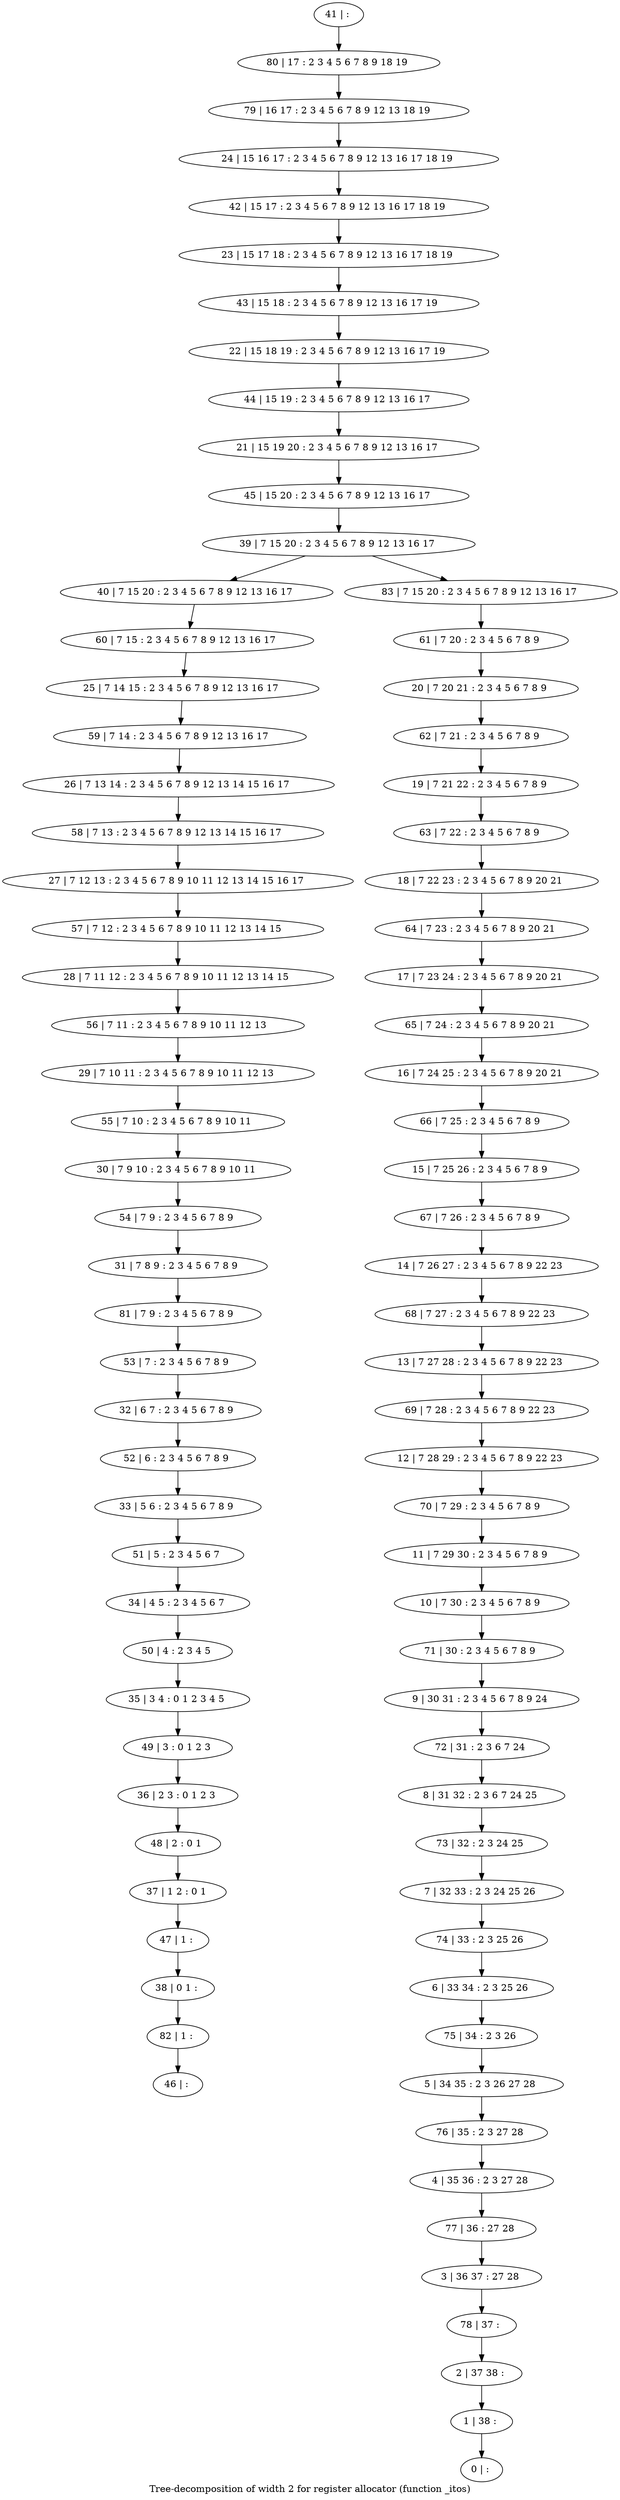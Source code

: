 digraph G {
graph [label="Tree-decomposition of width 2 for register allocator (function _itos)"]
0[label="0 | : "];
1[label="1 | 38 : "];
2[label="2 | 37 38 : "];
3[label="3 | 36 37 : 27 28 "];
4[label="4 | 35 36 : 2 3 27 28 "];
5[label="5 | 34 35 : 2 3 26 27 28 "];
6[label="6 | 33 34 : 2 3 25 26 "];
7[label="7 | 32 33 : 2 3 24 25 26 "];
8[label="8 | 31 32 : 2 3 6 7 24 25 "];
9[label="9 | 30 31 : 2 3 4 5 6 7 8 9 24 "];
10[label="10 | 7 30 : 2 3 4 5 6 7 8 9 "];
11[label="11 | 7 29 30 : 2 3 4 5 6 7 8 9 "];
12[label="12 | 7 28 29 : 2 3 4 5 6 7 8 9 22 23 "];
13[label="13 | 7 27 28 : 2 3 4 5 6 7 8 9 22 23 "];
14[label="14 | 7 26 27 : 2 3 4 5 6 7 8 9 22 23 "];
15[label="15 | 7 25 26 : 2 3 4 5 6 7 8 9 "];
16[label="16 | 7 24 25 : 2 3 4 5 6 7 8 9 20 21 "];
17[label="17 | 7 23 24 : 2 3 4 5 6 7 8 9 20 21 "];
18[label="18 | 7 22 23 : 2 3 4 5 6 7 8 9 20 21 "];
19[label="19 | 7 21 22 : 2 3 4 5 6 7 8 9 "];
20[label="20 | 7 20 21 : 2 3 4 5 6 7 8 9 "];
21[label="21 | 15 19 20 : 2 3 4 5 6 7 8 9 12 13 16 17 "];
22[label="22 | 15 18 19 : 2 3 4 5 6 7 8 9 12 13 16 17 19 "];
23[label="23 | 15 17 18 : 2 3 4 5 6 7 8 9 12 13 16 17 18 19 "];
24[label="24 | 15 16 17 : 2 3 4 5 6 7 8 9 12 13 16 17 18 19 "];
25[label="25 | 7 14 15 : 2 3 4 5 6 7 8 9 12 13 16 17 "];
26[label="26 | 7 13 14 : 2 3 4 5 6 7 8 9 12 13 14 15 16 17 "];
27[label="27 | 7 12 13 : 2 3 4 5 6 7 8 9 10 11 12 13 14 15 16 17 "];
28[label="28 | 7 11 12 : 2 3 4 5 6 7 8 9 10 11 12 13 14 15 "];
29[label="29 | 7 10 11 : 2 3 4 5 6 7 8 9 10 11 12 13 "];
30[label="30 | 7 9 10 : 2 3 4 5 6 7 8 9 10 11 "];
31[label="31 | 7 8 9 : 2 3 4 5 6 7 8 9 "];
32[label="32 | 6 7 : 2 3 4 5 6 7 8 9 "];
33[label="33 | 5 6 : 2 3 4 5 6 7 8 9 "];
34[label="34 | 4 5 : 2 3 4 5 6 7 "];
35[label="35 | 3 4 : 0 1 2 3 4 5 "];
36[label="36 | 2 3 : 0 1 2 3 "];
37[label="37 | 1 2 : 0 1 "];
38[label="38 | 0 1 : "];
39[label="39 | 7 15 20 : 2 3 4 5 6 7 8 9 12 13 16 17 "];
40[label="40 | 7 15 20 : 2 3 4 5 6 7 8 9 12 13 16 17 "];
41[label="41 | : "];
42[label="42 | 15 17 : 2 3 4 5 6 7 8 9 12 13 16 17 18 19 "];
43[label="43 | 15 18 : 2 3 4 5 6 7 8 9 12 13 16 17 19 "];
44[label="44 | 15 19 : 2 3 4 5 6 7 8 9 12 13 16 17 "];
45[label="45 | 15 20 : 2 3 4 5 6 7 8 9 12 13 16 17 "];
46[label="46 | : "];
47[label="47 | 1 : "];
48[label="48 | 2 : 0 1 "];
49[label="49 | 3 : 0 1 2 3 "];
50[label="50 | 4 : 2 3 4 5 "];
51[label="51 | 5 : 2 3 4 5 6 7 "];
52[label="52 | 6 : 2 3 4 5 6 7 8 9 "];
53[label="53 | 7 : 2 3 4 5 6 7 8 9 "];
54[label="54 | 7 9 : 2 3 4 5 6 7 8 9 "];
55[label="55 | 7 10 : 2 3 4 5 6 7 8 9 10 11 "];
56[label="56 | 7 11 : 2 3 4 5 6 7 8 9 10 11 12 13 "];
57[label="57 | 7 12 : 2 3 4 5 6 7 8 9 10 11 12 13 14 15 "];
58[label="58 | 7 13 : 2 3 4 5 6 7 8 9 12 13 14 15 16 17 "];
59[label="59 | 7 14 : 2 3 4 5 6 7 8 9 12 13 16 17 "];
60[label="60 | 7 15 : 2 3 4 5 6 7 8 9 12 13 16 17 "];
61[label="61 | 7 20 : 2 3 4 5 6 7 8 9 "];
62[label="62 | 7 21 : 2 3 4 5 6 7 8 9 "];
63[label="63 | 7 22 : 2 3 4 5 6 7 8 9 "];
64[label="64 | 7 23 : 2 3 4 5 6 7 8 9 20 21 "];
65[label="65 | 7 24 : 2 3 4 5 6 7 8 9 20 21 "];
66[label="66 | 7 25 : 2 3 4 5 6 7 8 9 "];
67[label="67 | 7 26 : 2 3 4 5 6 7 8 9 "];
68[label="68 | 7 27 : 2 3 4 5 6 7 8 9 22 23 "];
69[label="69 | 7 28 : 2 3 4 5 6 7 8 9 22 23 "];
70[label="70 | 7 29 : 2 3 4 5 6 7 8 9 "];
71[label="71 | 30 : 2 3 4 5 6 7 8 9 "];
72[label="72 | 31 : 2 3 6 7 24 "];
73[label="73 | 32 : 2 3 24 25 "];
74[label="74 | 33 : 2 3 25 26 "];
75[label="75 | 34 : 2 3 26 "];
76[label="76 | 35 : 2 3 27 28 "];
77[label="77 | 36 : 27 28 "];
78[label="78 | 37 : "];
79[label="79 | 16 17 : 2 3 4 5 6 7 8 9 12 13 18 19 "];
80[label="80 | 17 : 2 3 4 5 6 7 8 9 18 19 "];
81[label="81 | 7 9 : 2 3 4 5 6 7 8 9 "];
82[label="82 | 1 : "];
83[label="83 | 7 15 20 : 2 3 4 5 6 7 8 9 12 13 16 17 "];
47->38 ;
37->47 ;
48->37 ;
36->48 ;
49->36 ;
35->49 ;
50->35 ;
34->50 ;
51->34 ;
33->51 ;
52->33 ;
32->52 ;
53->32 ;
54->31 ;
30->54 ;
55->30 ;
29->55 ;
56->29 ;
28->56 ;
57->28 ;
27->57 ;
58->27 ;
26->58 ;
59->26 ;
25->59 ;
60->25 ;
40->60 ;
81->53 ;
31->81 ;
82->46 ;
38->82 ;
41->80 ;
80->79 ;
79->24 ;
24->42 ;
42->23 ;
23->43 ;
43->22 ;
22->44 ;
44->21 ;
21->45 ;
45->39 ;
61->20 ;
20->62 ;
62->19 ;
19->63 ;
63->18 ;
18->64 ;
64->17 ;
17->65 ;
65->16 ;
16->66 ;
66->15 ;
15->67 ;
67->14 ;
14->68 ;
68->13 ;
13->69 ;
69->12 ;
12->70 ;
70->11 ;
11->10 ;
10->71 ;
71->9 ;
9->72 ;
72->8 ;
8->73 ;
73->7 ;
7->74 ;
74->6 ;
6->75 ;
75->5 ;
5->76 ;
76->4 ;
4->77 ;
77->3 ;
3->78 ;
78->2 ;
2->1 ;
1->0 ;
83->61 ;
39->40 ;
39->83 ;
}
